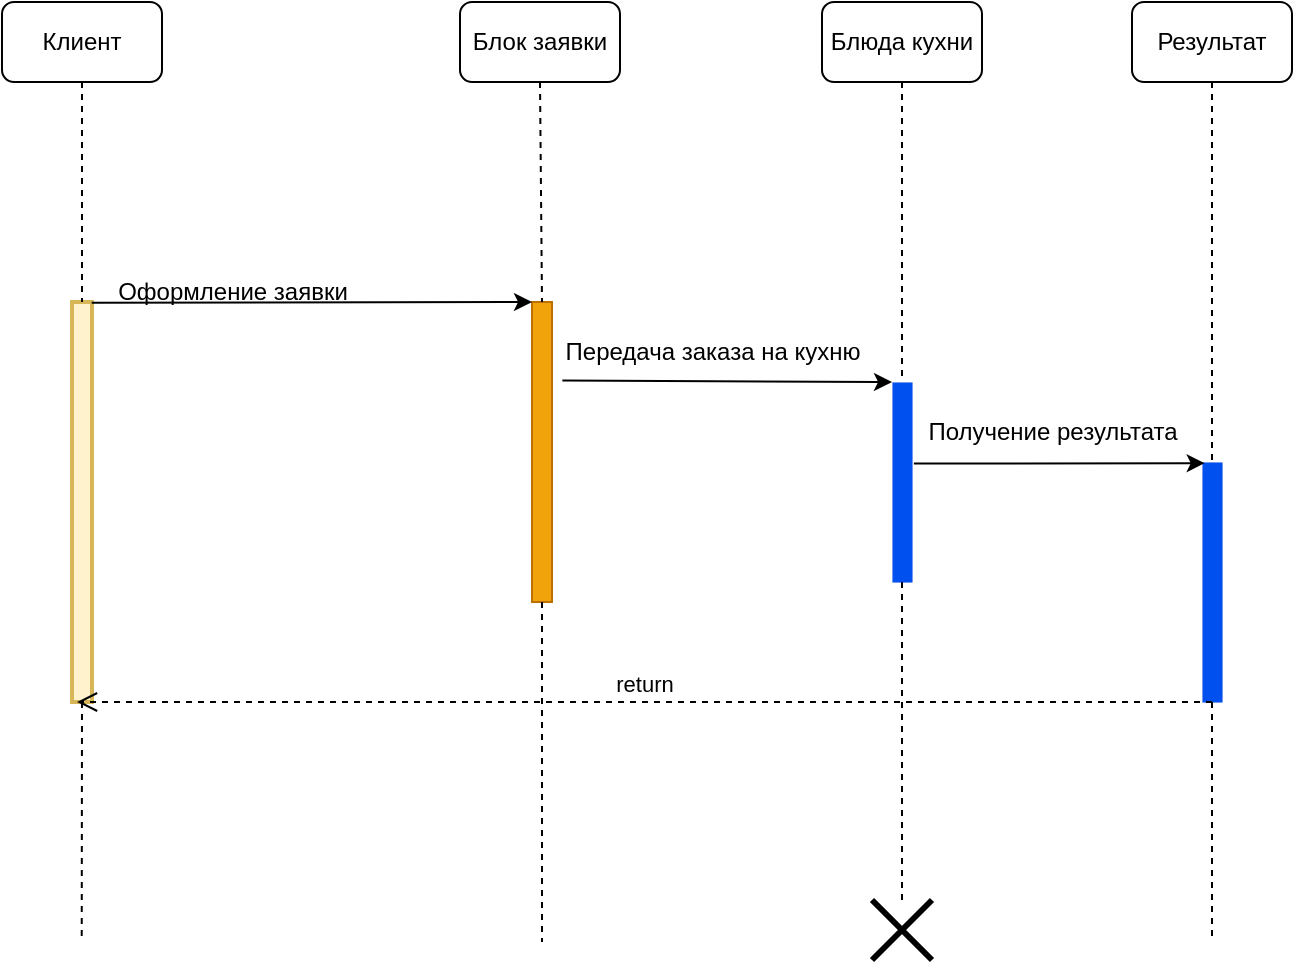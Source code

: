 <mxfile version="20.7.4" type="device"><diagram id="mAP6cqxLRKaeT77oycJb" name="Страница 1"><mxGraphModel dx="1434" dy="764" grid="1" gridSize="10" guides="1" tooltips="1" connect="1" arrows="1" fold="1" page="1" pageScale="1" pageWidth="827" pageHeight="1169" math="0" shadow="0"><root><mxCell id="0"/><mxCell id="1" parent="0"/><mxCell id="GWOxY-jc9z-73p6T1NB9-2" value="" style="rounded=0;whiteSpace=wrap;html=1;fillColor=#fff2cc;strokeColor=#d6b656;strokeWidth=2;" parent="1" vertex="1"><mxGeometry x="140" y="840" width="10" height="200" as="geometry"/></mxCell><mxCell id="GWOxY-jc9z-73p6T1NB9-3" value="Блюда кухни" style="rounded=1;whiteSpace=wrap;html=1;strokeWidth=1;" parent="1" vertex="1"><mxGeometry x="515" y="690" width="80" height="40" as="geometry"/></mxCell><mxCell id="GWOxY-jc9z-73p6T1NB9-4" value="&lt;span style=&quot;color: rgba(0, 0, 0, 0); font-family: monospace; font-size: 0px; text-align: start;&quot;&gt;%3CmxGraphModel%3E%3Croot%3E%3CmxCell%20id%3D%220%22%2F%3E%3CmxCell%20id%3D%221%22%20parent%3D%220%22%2F%3E%3CmxCell%20id%3D%222%22%20value%3D%221.2.%20%D0%9A%D0%BD%D0%B8%D0%B3%D0%B0%20%D0%B8%D0%B4%D0%B5%D1%82%20%D0%B1%D0%B8%D0%B1%D0%BB%D0%B8%D0%BE%D1%82%D0%B5%D0%BA%D0%B0%D1%80%D1%8E%22%20style%3D%22text%3Bhtml%3D1%3Balign%3Dcenter%3BverticalAlign%3Dmiddle%3Bresizable%3D0%3Bpoints%3D%5B%5D%3Bautosize%3D1%3BstrokeColor%3Dnone%3BfillColor%3Dnone%3B%22%20vertex%3D%221%22%20parent%3D%221%22%3E%3CmxGeometry%20x%3D%22375%22%20y%3D%22485%22%20width%3D%22190%22%20height%3D%2230%22%20as%3D%22geometry%22%2F%3E%3C%2FmxCell%3E%3C%2Froot%3E%3C%2FmxGraphModel%3E&lt;/span&gt;&lt;span style=&quot;color: rgba(0, 0, 0, 0); font-family: monospace; font-size: 0px; text-align: start;&quot;&gt;%3CmxGraphModel%3E%3Croot%3E%3CmxCell%20id%3D%220%22%2F%3E%3CmxCell%20id%3D%221%22%20parent%3D%220%22%2F%3E%3CmxCell%20id%3D%222%22%20value%3D%221.2.%20%D0%9A%D0%BD%D0%B8%D0%B3%D0%B0%20%D0%B8%D0%B4%D0%B5%D1%82%20%D0%B1%D0%B8%D0%B1%D0%BB%D0%B8%D0%BE%D1%82%D0%B5%D0%BA%D0%B0%D1%80%D1%8E%22%20style%3D%22text%3Bhtml%3D1%3Balign%3Dcenter%3BverticalAlign%3Dmiddle%3Bresizable%3D0%3Bpoints%3D%5B%5D%3Bautosize%3D1%3BstrokeColor%3Dnone%3BfillColor%3Dnone%3B%22%20vertex%3D%221%22%20parent%3D%221%22%3E%3CmxGeometry%20x%3D%22375%22%20y%3D%22485%22%20width%3D%22190%22%20height%3D%2230%22%20as%3D%22geometry%22%2F%3E%3C%2FmxCell%3E%3C%2Froot%3E%3C%2FmxGraphModel%3E&lt;/span&gt;" style="rounded=0;whiteSpace=wrap;html=1;fillColor=#0050ef;strokeColor=#001DBC;strokeWidth=0;fontColor=#ffffff;" parent="1" vertex="1"><mxGeometry x="550" y="880" width="10" height="100" as="geometry"/></mxCell><mxCell id="GWOxY-jc9z-73p6T1NB9-5" value="" style="rounded=0;whiteSpace=wrap;html=1;fillColor=#f0a30a;strokeColor=#BD7000;strokeWidth=1;fontColor=#000000;" parent="1" vertex="1"><mxGeometry x="370" y="840" width="10" height="150" as="geometry"/></mxCell><mxCell id="GWOxY-jc9z-73p6T1NB9-7" value="" style="endArrow=classic;html=1;rounded=0;entryX=0;entryY=0;entryDx=0;entryDy=0;exitX=-0.001;exitY=0.679;exitDx=0;exitDy=0;exitPerimeter=0;" parent="1" source="GWOxY-jc9z-73p6T1NB9-8" target="GWOxY-jc9z-73p6T1NB9-5" edge="1"><mxGeometry width="50" height="50" relative="1" as="geometry"><mxPoint x="220" y="920" as="sourcePoint"/><mxPoint x="480" y="950" as="targetPoint"/></mxGeometry></mxCell><mxCell id="GWOxY-jc9z-73p6T1NB9-8" value="Оформление заявки" style="text;html=1;align=center;verticalAlign=middle;resizable=0;points=[];autosize=1;strokeColor=none;fillColor=none;" parent="1" vertex="1"><mxGeometry x="150" y="820" width="140" height="30" as="geometry"/></mxCell><mxCell id="GWOxY-jc9z-73p6T1NB9-9" value="" style="endArrow=classic;html=1;rounded=0;exitX=0.06;exitY=0.976;exitDx=0;exitDy=0;exitPerimeter=0;" parent="1" source="GWOxY-jc9z-73p6T1NB9-10" edge="1"><mxGeometry width="50" height="50" relative="1" as="geometry"><mxPoint x="380" y="980" as="sourcePoint"/><mxPoint x="550" y="880" as="targetPoint"/></mxGeometry></mxCell><mxCell id="GWOxY-jc9z-73p6T1NB9-10" value="Передача заказа на кухню" style="text;html=1;align=center;verticalAlign=middle;resizable=0;points=[];autosize=1;strokeColor=none;fillColor=none;" parent="1" vertex="1"><mxGeometry x="375" y="850" width="170" height="30" as="geometry"/></mxCell><mxCell id="GWOxY-jc9z-73p6T1NB9-16" value="" style="endArrow=none;dashed=1;html=1;rounded=0;exitX=0.5;exitY=1;exitDx=0;exitDy=0;entryX=0.5;entryY=0;entryDx=0;entryDy=0;" parent="1" source="GWOxY-jc9z-73p6T1NB9-28" target="GWOxY-jc9z-73p6T1NB9-5" edge="1"><mxGeometry width="50" height="50" relative="1" as="geometry"><mxPoint x="380" y="760" as="sourcePoint"/><mxPoint x="380" y="840" as="targetPoint"/></mxGeometry></mxCell><mxCell id="GWOxY-jc9z-73p6T1NB9-19" value="Результат" style="rounded=1;whiteSpace=wrap;html=1;strokeWidth=1;" parent="1" vertex="1"><mxGeometry x="670" y="690" width="80" height="40" as="geometry"/></mxCell><mxCell id="GWOxY-jc9z-73p6T1NB9-20" value="&lt;span style=&quot;color: rgba(0, 0, 0, 0); font-family: monospace; font-size: 0px; text-align: start;&quot;&gt;%3CmxGraphModel%3E%3Croot%3E%3CmxCell%20id%3D%220%22%2F%3E%3CmxCell%20id%3D%221%22%20parent%3D%220%22%2F%3E%3CmxCell%20id%3D%222%22%20value%3D%221.2.%20%D0%9A%D0%BD%D0%B8%D0%B3%D0%B0%20%D0%B8%D0%B4%D0%B5%D1%82%20%D0%B1%D0%B8%D0%B1%D0%BB%D0%B8%D0%BE%D1%82%D0%B5%D0%BA%D0%B0%D1%80%D1%8E%22%20style%3D%22text%3Bhtml%3D1%3Balign%3Dcenter%3BverticalAlign%3Dmiddle%3Bresizable%3D0%3Bpoints%3D%5B%5D%3Bautosize%3D1%3BstrokeColor%3Dnone%3BfillColor%3Dnone%3B%22%20vertex%3D%221%22%20parent%3D%221%22%3E%3CmxGeometry%20x%3D%22375%22%20y%3D%22485%22%20width%3D%22190%22%20height%3D%2230%22%20as%3D%22geometry%22%2F%3E%3C%2FmxCell%3E%3C%2Froot%3E%3C%2FmxGraphModel%3E&lt;/span&gt;&lt;span style=&quot;color: rgba(0, 0, 0, 0); font-family: monospace; font-size: 0px; text-align: start;&quot;&gt;%3CmxGraphModel%3E%3Croot%3E%3CmxCell%20id%3D%220%22%2F%3E%3CmxCell%20id%3D%221%22%20parent%3D%220%22%2F%3E%3CmxCell%20id%3D%222%22%20value%3D%221.2.%20%D0%9A%D0%BD%D0%B8%D0%B3%D0%B0%20%D0%B8%D0%B4%D0%B5%D1%82%20%D0%B1%D0%B8%D0%B1%D0%BB%D0%B8%D0%BE%D1%82%D0%B5%D0%BA%D0%B0%D1%80%D1%8E%22%20style%3D%22text%3Bhtml%3D1%3Balign%3Dcenter%3BverticalAlign%3Dmiddle%3Bresizable%3D0%3Bpoints%3D%5B%5D%3Bautosize%3D1%3BstrokeColor%3Dnone%3BfillColor%3Dnone%3B%22%20vertex%3D%221%22%20parent%3D%221%22%3E%3CmxGeometry%20x%3D%22375%22%20y%3D%22485%22%20width%3D%22190%22%20height%3D%2230%22%20as%3D%22geometry%22%2F%3E%3C%2FmxCell%3E%3C%2Froot%3E%3C%2FmxGraphModel%3E&lt;/span&gt;" style="rounded=0;whiteSpace=wrap;html=1;fillColor=#0050ef;strokeColor=#001DBC;strokeWidth=0;fontColor=#ffffff;" parent="1" vertex="1"><mxGeometry x="705" y="920" width="10" height="120" as="geometry"/></mxCell><mxCell id="GWOxY-jc9z-73p6T1NB9-23" value="" style="endArrow=classic;html=1;rounded=0;entryX=1.009;entryY=1.02;entryDx=0;entryDy=0;exitX=1.093;exitY=0.408;exitDx=0;exitDy=0;exitPerimeter=0;entryPerimeter=0;" parent="1" source="GWOxY-jc9z-73p6T1NB9-4" target="GWOxY-jc9z-73p6T1NB9-24" edge="1"><mxGeometry width="50" height="50" relative="1" as="geometry"><mxPoint x="580" y="1060" as="sourcePoint"/><mxPoint x="740" y="1070" as="targetPoint"/></mxGeometry></mxCell><mxCell id="GWOxY-jc9z-73p6T1NB9-24" value="Получение результата" style="text;html=1;align=center;verticalAlign=middle;resizable=0;points=[];autosize=1;strokeColor=none;fillColor=none;" parent="1" vertex="1"><mxGeometry x="555" y="890" width="150" height="30" as="geometry"/></mxCell><mxCell id="GWOxY-jc9z-73p6T1NB9-28" value="Блок заявки" style="rounded=1;whiteSpace=wrap;html=1;strokeWidth=1;" parent="1" vertex="1"><mxGeometry x="334" y="690" width="80" height="40" as="geometry"/></mxCell><mxCell id="GWOxY-jc9z-73p6T1NB9-34" value="Клиент" style="rounded=1;whiteSpace=wrap;html=1;strokeWidth=1;" parent="1" vertex="1"><mxGeometry x="105" y="690" width="80" height="40" as="geometry"/></mxCell><mxCell id="GWOxY-jc9z-73p6T1NB9-35" value="" style="endArrow=none;dashed=1;html=1;rounded=0;exitX=0.5;exitY=1;exitDx=0;exitDy=0;entryX=0.5;entryY=0;entryDx=0;entryDy=0;" parent="1" source="GWOxY-jc9z-73p6T1NB9-34" target="GWOxY-jc9z-73p6T1NB9-2" edge="1"><mxGeometry width="50" height="50" relative="1" as="geometry"><mxPoint x="144.41" y="730.0" as="sourcePoint"/><mxPoint x="145.41" y="840.0" as="targetPoint"/></mxGeometry></mxCell><mxCell id="GWOxY-jc9z-73p6T1NB9-36" value="" style="endArrow=none;dashed=1;html=1;rounded=0;exitX=0.5;exitY=1;exitDx=0;exitDy=0;entryX=0.5;entryY=0;entryDx=0;entryDy=0;" parent="1" source="GWOxY-jc9z-73p6T1NB9-2" edge="1"><mxGeometry width="50" height="50" relative="1" as="geometry"><mxPoint x="144.86" y="1050.0" as="sourcePoint"/><mxPoint x="144.86" y="1160.0" as="targetPoint"/></mxGeometry></mxCell><mxCell id="GWOxY-jc9z-73p6T1NB9-37" value="" style="endArrow=none;dashed=1;html=1;rounded=0;exitX=0.5;exitY=1;exitDx=0;exitDy=0;entryX=0.5;entryY=0;entryDx=0;entryDy=0;" parent="1" source="GWOxY-jc9z-73p6T1NB9-3" target="GWOxY-jc9z-73p6T1NB9-4" edge="1"><mxGeometry width="50" height="50" relative="1" as="geometry"><mxPoint x="555" y="740" as="sourcePoint"/><mxPoint x="556" y="850" as="targetPoint"/></mxGeometry></mxCell><mxCell id="GWOxY-jc9z-73p6T1NB9-38" value="" style="endArrow=none;dashed=1;html=1;rounded=0;exitX=0.5;exitY=1;exitDx=0;exitDy=0;" parent="1" source="GWOxY-jc9z-73p6T1NB9-5" edge="1"><mxGeometry width="50" height="50" relative="1" as="geometry"><mxPoint x="370" y="1049" as="sourcePoint"/><mxPoint x="375" y="1160" as="targetPoint"/></mxGeometry></mxCell><mxCell id="GWOxY-jc9z-73p6T1NB9-41" value="" style="endArrow=none;dashed=1;html=1;rounded=0;entryX=0.5;entryY=0;entryDx=0;entryDy=0;exitX=0.5;exitY=1;exitDx=0;exitDy=0;" parent="1" source="GWOxY-jc9z-73p6T1NB9-19" target="GWOxY-jc9z-73p6T1NB9-20" edge="1"><mxGeometry width="50" height="50" relative="1" as="geometry"><mxPoint x="730" y="750" as="sourcePoint"/><mxPoint x="735" y="900" as="targetPoint"/></mxGeometry></mxCell><mxCell id="GWOxY-jc9z-73p6T1NB9-43" value="" style="endArrow=none;dashed=1;html=1;rounded=0;exitX=0.5;exitY=1;exitDx=0;exitDy=0;" parent="1" source="GWOxY-jc9z-73p6T1NB9-20" edge="1"><mxGeometry width="50" height="50" relative="1" as="geometry"><mxPoint x="705" y="1070.0" as="sourcePoint"/><mxPoint x="710" y="1160" as="targetPoint"/></mxGeometry></mxCell><mxCell id="GWOxY-jc9z-73p6T1NB9-29" value="" style="shape=umlDestroy;whiteSpace=wrap;html=1;strokeWidth=3;rounded=1;" parent="1" vertex="1"><mxGeometry x="540" y="1139" width="30" height="30" as="geometry"/></mxCell><mxCell id="GWOxY-jc9z-73p6T1NB9-44" value="" style="endArrow=none;dashed=1;html=1;rounded=0;exitX=0.5;exitY=1;exitDx=0;exitDy=0;" parent="1" target="GWOxY-jc9z-73p6T1NB9-29" edge="1"><mxGeometry width="50" height="50" relative="1" as="geometry"><mxPoint x="555" y="980.0" as="sourcePoint"/><mxPoint x="555" y="1159.0" as="targetPoint"/></mxGeometry></mxCell><mxCell id="GWOxY-jc9z-73p6T1NB9-45" value="return" style="html=1;verticalAlign=bottom;endArrow=open;dashed=1;endSize=8;rounded=0;entryX=0.25;entryY=1;entryDx=0;entryDy=0;" parent="1" target="GWOxY-jc9z-73p6T1NB9-2" edge="1"><mxGeometry relative="1" as="geometry"><mxPoint x="710" y="1040" as="sourcePoint"/><mxPoint x="310" y="1240" as="targetPoint"/></mxGeometry></mxCell></root></mxGraphModel></diagram></mxfile>